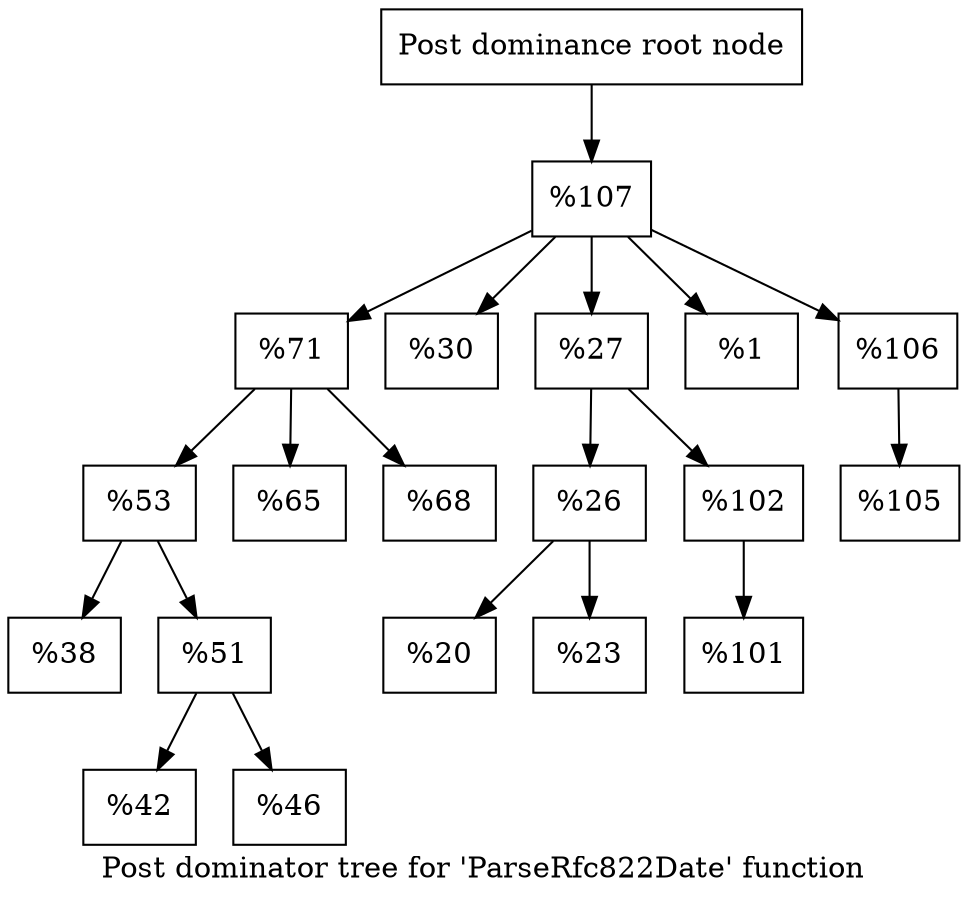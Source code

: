 digraph "Post dominator tree for 'ParseRfc822Date' function" {
	label="Post dominator tree for 'ParseRfc822Date' function";

	Node0x9e58b0 [shape=record,label="{Post dominance root node}"];
	Node0x9e58b0 -> Node0x9e5b40;
	Node0x9e5b40 [shape=record,label="{%107}"];
	Node0x9e5b40 -> Node0x9e5fd0;
	Node0x9e5b40 -> Node0x9e6810;
	Node0x9e5b40 -> Node0x9e7090;
	Node0x9e5b40 -> Node0x9e9e00;
	Node0x9e5b40 -> Node0x9f0c40;
	Node0x9e5fd0 [shape=record,label="{%71}"];
	Node0x9e5fd0 -> Node0x9e6410;
	Node0x9e5fd0 -> Node0x9ee940;
	Node0x9e5fd0 -> Node0x9ec8d0;
	Node0x9e6410 [shape=record,label="{%53}"];
	Node0x9e6410 -> Node0x9e6580;
	Node0x9e6410 -> Node0x9edea0;
	Node0x9e6580 [shape=record,label="{%38}"];
	Node0x9edea0 [shape=record,label="{%51}"];
	Node0x9edea0 -> Node0x9edff0;
	Node0x9edea0 -> Node0x9ee550;
	Node0x9edff0 [shape=record,label="{%42}"];
	Node0x9ee550 [shape=record,label="{%46}"];
	Node0x9ee940 [shape=record,label="{%65}"];
	Node0x9ec8d0 [shape=record,label="{%68}"];
	Node0x9e6810 [shape=record,label="{%30}"];
	Node0x9e7090 [shape=record,label="{%27}"];
	Node0x9e7090 -> Node0x9e75c0;
	Node0x9e7090 -> Node0x9ed850;
	Node0x9e75c0 [shape=record,label="{%26}"];
	Node0x9e75c0 -> Node0x9e8240;
	Node0x9e75c0 -> Node0x9ed650;
	Node0x9e8240 [shape=record,label="{%20}"];
	Node0x9ed650 [shape=record,label="{%23}"];
	Node0x9ed850 [shape=record,label="{%102}"];
	Node0x9ed850 -> Node0x9ed9a0;
	Node0x9ed9a0 [shape=record,label="{%101}"];
	Node0x9e9e00 [shape=record,label="{%1}"];
	Node0x9f0c40 [shape=record,label="{%106}"];
	Node0x9f0c40 -> Node0x9f1160;
	Node0x9f1160 [shape=record,label="{%105}"];
}
